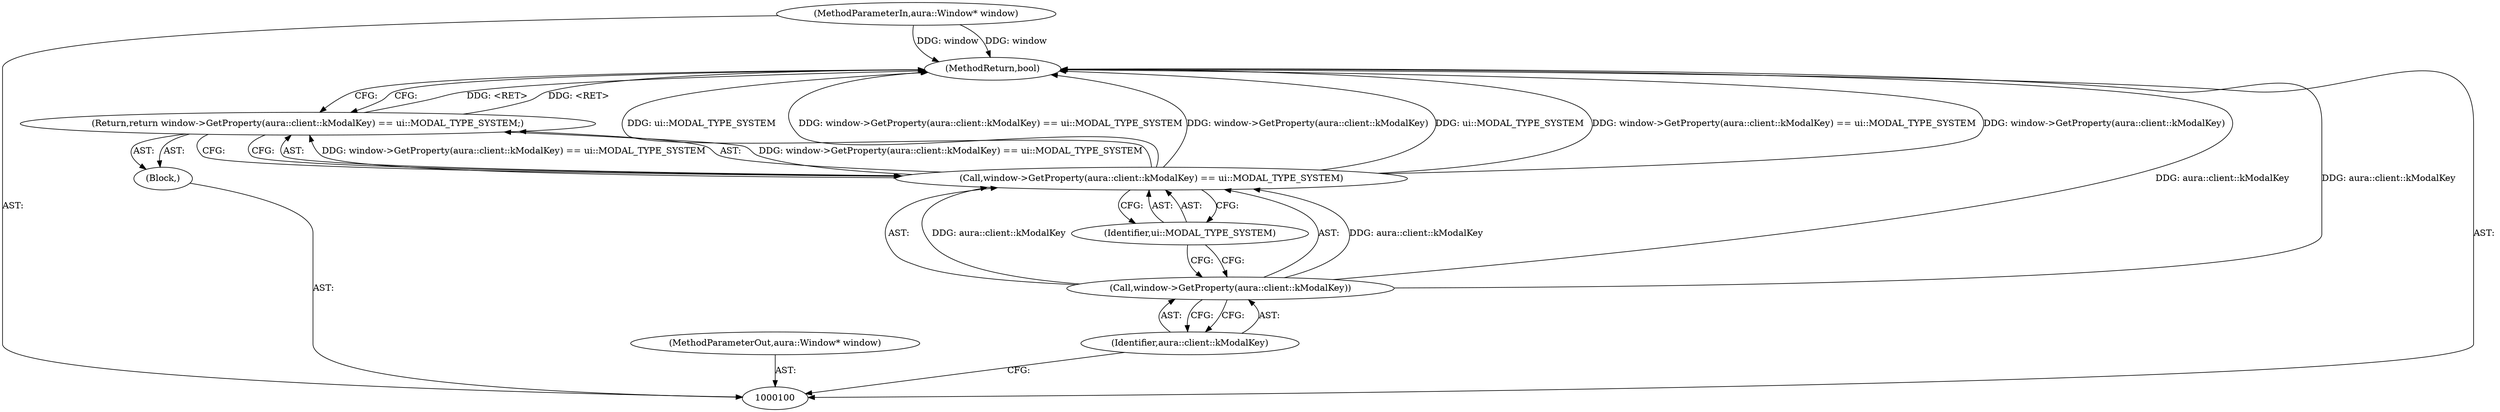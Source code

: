 digraph "0_Chrome_3fe224d430d863880df0050faaa037b0eb00d3c0" {
"1000108" [label="(MethodReturn,bool)"];
"1000101" [label="(MethodParameterIn,aura::Window* window)"];
"1000123" [label="(MethodParameterOut,aura::Window* window)"];
"1000102" [label="(Block,)"];
"1000103" [label="(Return,return window->GetProperty(aura::client::kModalKey) == ui::MODAL_TYPE_SYSTEM;)"];
"1000106" [label="(Identifier,aura::client::kModalKey)"];
"1000107" [label="(Identifier,ui::MODAL_TYPE_SYSTEM)"];
"1000104" [label="(Call,window->GetProperty(aura::client::kModalKey) == ui::MODAL_TYPE_SYSTEM)"];
"1000105" [label="(Call,window->GetProperty(aura::client::kModalKey))"];
"1000108" -> "1000100"  [label="AST: "];
"1000108" -> "1000103"  [label="CFG: "];
"1000103" -> "1000108"  [label="DDG: <RET>"];
"1000104" -> "1000108"  [label="DDG: ui::MODAL_TYPE_SYSTEM"];
"1000104" -> "1000108"  [label="DDG: window->GetProperty(aura::client::kModalKey) == ui::MODAL_TYPE_SYSTEM"];
"1000104" -> "1000108"  [label="DDG: window->GetProperty(aura::client::kModalKey)"];
"1000101" -> "1000108"  [label="DDG: window"];
"1000105" -> "1000108"  [label="DDG: aura::client::kModalKey"];
"1000101" -> "1000100"  [label="AST: "];
"1000101" -> "1000108"  [label="DDG: window"];
"1000123" -> "1000100"  [label="AST: "];
"1000102" -> "1000100"  [label="AST: "];
"1000103" -> "1000102"  [label="AST: "];
"1000103" -> "1000102"  [label="AST: "];
"1000103" -> "1000104"  [label="CFG: "];
"1000104" -> "1000103"  [label="AST: "];
"1000108" -> "1000103"  [label="CFG: "];
"1000103" -> "1000108"  [label="DDG: <RET>"];
"1000104" -> "1000103"  [label="DDG: window->GetProperty(aura::client::kModalKey) == ui::MODAL_TYPE_SYSTEM"];
"1000106" -> "1000105"  [label="AST: "];
"1000106" -> "1000100"  [label="CFG: "];
"1000105" -> "1000106"  [label="CFG: "];
"1000107" -> "1000104"  [label="AST: "];
"1000107" -> "1000105"  [label="CFG: "];
"1000104" -> "1000107"  [label="CFG: "];
"1000104" -> "1000103"  [label="AST: "];
"1000104" -> "1000107"  [label="CFG: "];
"1000105" -> "1000104"  [label="AST: "];
"1000107" -> "1000104"  [label="AST: "];
"1000103" -> "1000104"  [label="CFG: "];
"1000104" -> "1000108"  [label="DDG: ui::MODAL_TYPE_SYSTEM"];
"1000104" -> "1000108"  [label="DDG: window->GetProperty(aura::client::kModalKey) == ui::MODAL_TYPE_SYSTEM"];
"1000104" -> "1000108"  [label="DDG: window->GetProperty(aura::client::kModalKey)"];
"1000104" -> "1000103"  [label="DDG: window->GetProperty(aura::client::kModalKey) == ui::MODAL_TYPE_SYSTEM"];
"1000105" -> "1000104"  [label="DDG: aura::client::kModalKey"];
"1000105" -> "1000104"  [label="AST: "];
"1000105" -> "1000106"  [label="CFG: "];
"1000106" -> "1000105"  [label="AST: "];
"1000107" -> "1000105"  [label="CFG: "];
"1000105" -> "1000108"  [label="DDG: aura::client::kModalKey"];
"1000105" -> "1000104"  [label="DDG: aura::client::kModalKey"];
}
